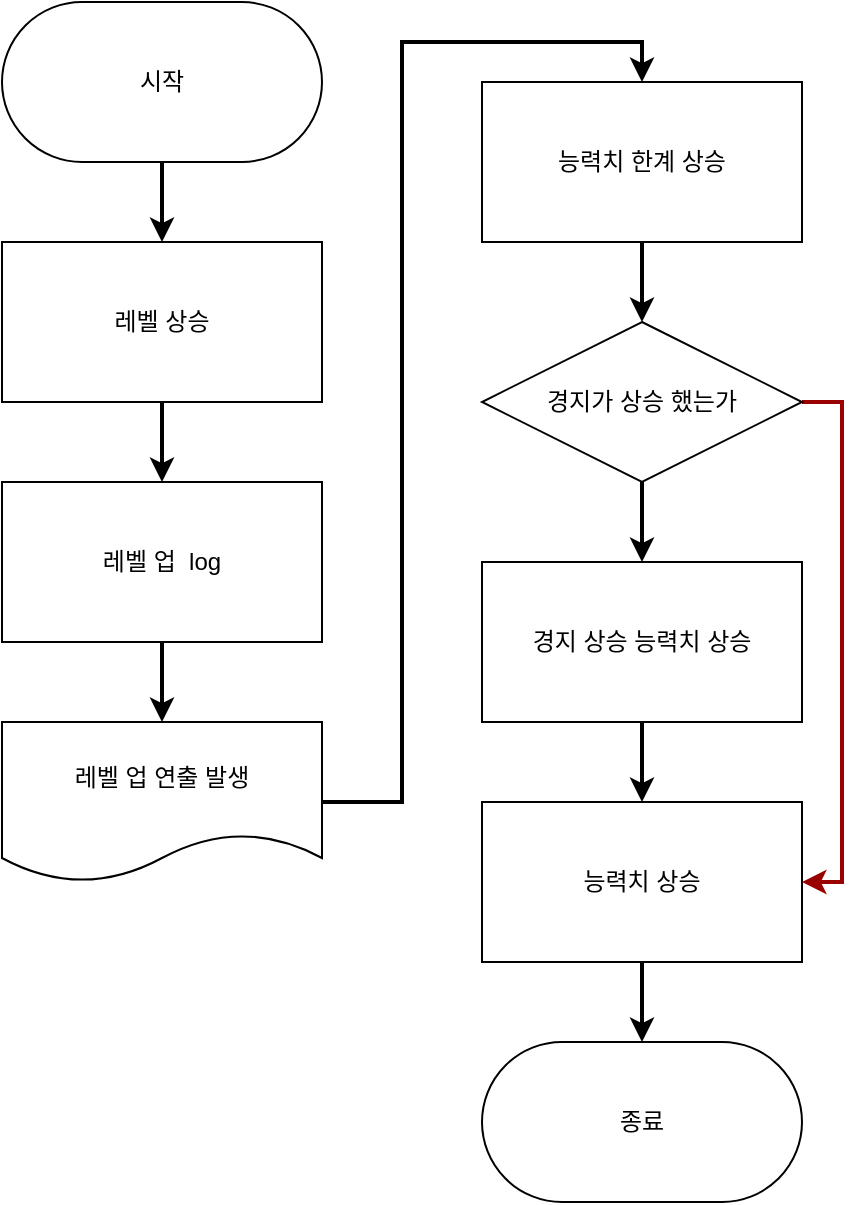 <mxfile version="22.1.15" type="device">
  <diagram name="페이지-1" id="HT2ZYHp-m8J1DdYzcqwB">
    <mxGraphModel dx="1434" dy="772" grid="1" gridSize="10" guides="1" tooltips="1" connect="1" arrows="1" fold="1" page="1" pageScale="1" pageWidth="827" pageHeight="1169" math="0" shadow="0">
      <root>
        <mxCell id="0" />
        <mxCell id="1" parent="0" />
        <mxCell id="VuvzZOO7hSyksdSClTp7-5" style="edgeStyle=orthogonalEdgeStyle;rounded=0;orthogonalLoop=1;jettySize=auto;html=1;exitX=0.5;exitY=1;exitDx=0;exitDy=0;entryX=0.5;entryY=0;entryDx=0;entryDy=0;strokeWidth=2;" edge="1" parent="1" source="VuvzZOO7hSyksdSClTp7-1" target="VuvzZOO7hSyksdSClTp7-17">
          <mxGeometry relative="1" as="geometry" />
        </mxCell>
        <mxCell id="VuvzZOO7hSyksdSClTp7-1" value="시작" style="rounded=1;whiteSpace=wrap;html=1;arcSize=50;" vertex="1" parent="1">
          <mxGeometry width="160" height="80" as="geometry" />
        </mxCell>
        <mxCell id="VuvzZOO7hSyksdSClTp7-23" style="edgeStyle=orthogonalEdgeStyle;rounded=0;orthogonalLoop=1;jettySize=auto;html=1;exitX=0.5;exitY=1;exitDx=0;exitDy=0;strokeWidth=2;" edge="1" parent="1" source="VuvzZOO7hSyksdSClTp7-2" target="VuvzZOO7hSyksdSClTp7-22">
          <mxGeometry relative="1" as="geometry" />
        </mxCell>
        <mxCell id="VuvzZOO7hSyksdSClTp7-2" value="능력치 상승" style="whiteSpace=wrap;html=1;" vertex="1" parent="1">
          <mxGeometry x="240" y="400" width="160" height="80" as="geometry" />
        </mxCell>
        <mxCell id="VuvzZOO7hSyksdSClTp7-6" style="edgeStyle=orthogonalEdgeStyle;rounded=0;orthogonalLoop=1;jettySize=auto;html=1;exitX=0.5;exitY=1;exitDx=0;exitDy=0;entryX=0.5;entryY=0;entryDx=0;entryDy=0;strokeWidth=2;" edge="1" parent="1" source="VuvzZOO7hSyksdSClTp7-3" target="VuvzZOO7hSyksdSClTp7-4">
          <mxGeometry relative="1" as="geometry" />
        </mxCell>
        <mxCell id="VuvzZOO7hSyksdSClTp7-11" style="edgeStyle=orthogonalEdgeStyle;rounded=0;orthogonalLoop=1;jettySize=auto;html=1;exitX=1;exitY=0.5;exitDx=0;exitDy=0;strokeWidth=2;strokeColor=#990000;entryX=1;entryY=0.5;entryDx=0;entryDy=0;" edge="1" parent="1" source="VuvzZOO7hSyksdSClTp7-3" target="VuvzZOO7hSyksdSClTp7-2">
          <mxGeometry relative="1" as="geometry" />
        </mxCell>
        <mxCell id="VuvzZOO7hSyksdSClTp7-3" value="경지가 상승 했는가" style="rhombus;whiteSpace=wrap;html=1;" vertex="1" parent="1">
          <mxGeometry x="240" y="160" width="160" height="80" as="geometry" />
        </mxCell>
        <mxCell id="VuvzZOO7hSyksdSClTp7-12" style="edgeStyle=orthogonalEdgeStyle;rounded=0;orthogonalLoop=1;jettySize=auto;html=1;exitX=0.5;exitY=1;exitDx=0;exitDy=0;entryX=0.5;entryY=0;entryDx=0;entryDy=0;strokeWidth=2;" edge="1" parent="1" source="VuvzZOO7hSyksdSClTp7-4" target="VuvzZOO7hSyksdSClTp7-2">
          <mxGeometry relative="1" as="geometry" />
        </mxCell>
        <mxCell id="VuvzZOO7hSyksdSClTp7-4" value="경지 상승 능력치 상승" style="whiteSpace=wrap;html=1;" vertex="1" parent="1">
          <mxGeometry x="240" y="280" width="160" height="80" as="geometry" />
        </mxCell>
        <mxCell id="VuvzZOO7hSyksdSClTp7-15" style="edgeStyle=orthogonalEdgeStyle;rounded=0;orthogonalLoop=1;jettySize=auto;html=1;exitX=0.5;exitY=1;exitDx=0;exitDy=0;entryX=0.5;entryY=0;entryDx=0;entryDy=0;strokeWidth=2;" edge="1" parent="1" source="VuvzZOO7hSyksdSClTp7-14" target="VuvzZOO7hSyksdSClTp7-3">
          <mxGeometry relative="1" as="geometry" />
        </mxCell>
        <mxCell id="VuvzZOO7hSyksdSClTp7-14" value="능력치 한계 상승" style="whiteSpace=wrap;html=1;" vertex="1" parent="1">
          <mxGeometry x="240" y="40" width="160" height="80" as="geometry" />
        </mxCell>
        <mxCell id="VuvzZOO7hSyksdSClTp7-21" style="edgeStyle=orthogonalEdgeStyle;rounded=0;orthogonalLoop=1;jettySize=auto;html=1;entryX=0.5;entryY=0;entryDx=0;entryDy=0;strokeWidth=2;" edge="1" parent="1" source="VuvzZOO7hSyksdSClTp7-16" target="VuvzZOO7hSyksdSClTp7-14">
          <mxGeometry relative="1" as="geometry" />
        </mxCell>
        <mxCell id="VuvzZOO7hSyksdSClTp7-16" value="레벨 업 연출 발생" style="shape=document;whiteSpace=wrap;html=1;boundedLbl=1;" vertex="1" parent="1">
          <mxGeometry y="360" width="160" height="80" as="geometry" />
        </mxCell>
        <mxCell id="VuvzZOO7hSyksdSClTp7-18" style="edgeStyle=orthogonalEdgeStyle;rounded=0;orthogonalLoop=1;jettySize=auto;html=1;exitX=0.5;exitY=1;exitDx=0;exitDy=0;entryX=0.5;entryY=0;entryDx=0;entryDy=0;strokeWidth=2;" edge="1" parent="1" source="VuvzZOO7hSyksdSClTp7-17" target="VuvzZOO7hSyksdSClTp7-19">
          <mxGeometry relative="1" as="geometry" />
        </mxCell>
        <mxCell id="VuvzZOO7hSyksdSClTp7-17" value="레벨 상승" style="whiteSpace=wrap;html=1;" vertex="1" parent="1">
          <mxGeometry y="120" width="160" height="80" as="geometry" />
        </mxCell>
        <mxCell id="VuvzZOO7hSyksdSClTp7-20" style="edgeStyle=orthogonalEdgeStyle;rounded=0;orthogonalLoop=1;jettySize=auto;html=1;exitX=0.5;exitY=1;exitDx=0;exitDy=0;entryX=0.5;entryY=0;entryDx=0;entryDy=0;strokeWidth=2;" edge="1" parent="1" source="VuvzZOO7hSyksdSClTp7-19" target="VuvzZOO7hSyksdSClTp7-16">
          <mxGeometry relative="1" as="geometry" />
        </mxCell>
        <mxCell id="VuvzZOO7hSyksdSClTp7-19" value="레벨 업&amp;nbsp; log" style="whiteSpace=wrap;html=1;" vertex="1" parent="1">
          <mxGeometry y="240" width="160" height="80" as="geometry" />
        </mxCell>
        <mxCell id="VuvzZOO7hSyksdSClTp7-22" value="종료" style="rounded=1;whiteSpace=wrap;html=1;arcSize=50;" vertex="1" parent="1">
          <mxGeometry x="240" y="520" width="160" height="80" as="geometry" />
        </mxCell>
      </root>
    </mxGraphModel>
  </diagram>
</mxfile>
